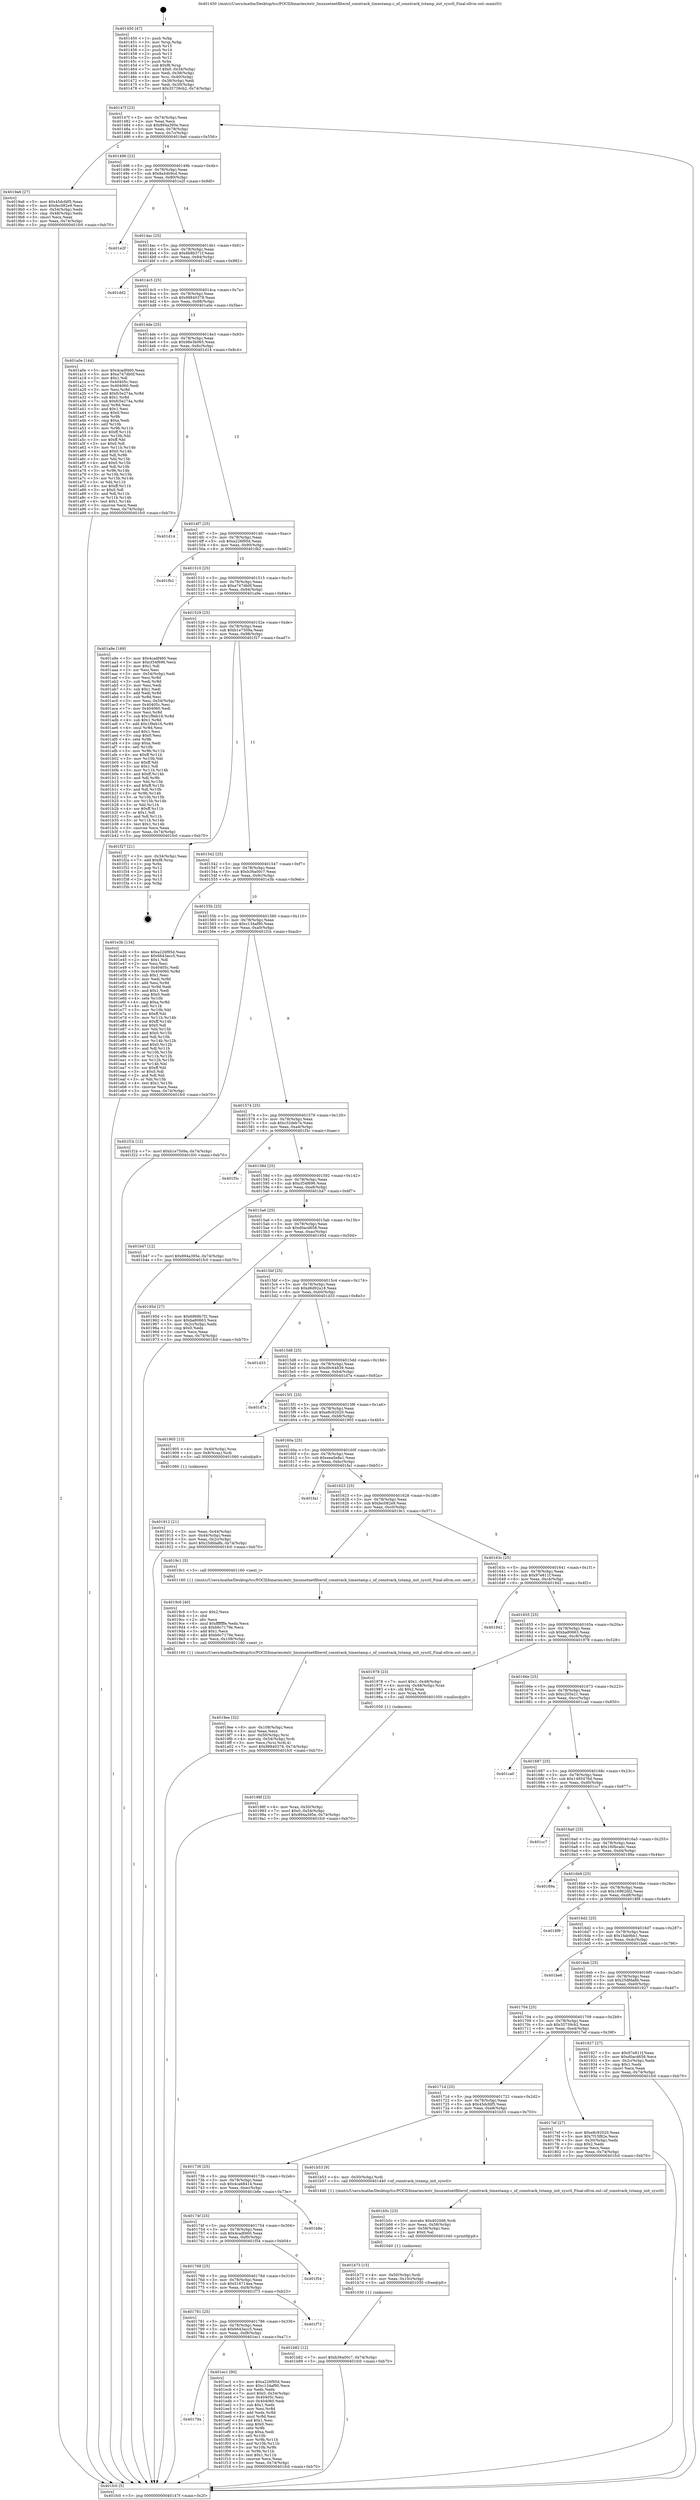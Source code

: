 digraph "0x401450" {
  label = "0x401450 (/mnt/c/Users/mathe/Desktop/tcc/POCII/binaries/extr_linuxnetnetfilternf_conntrack_timestamp.c_nf_conntrack_tstamp_init_sysctl_Final-ollvm.out::main(0))"
  labelloc = "t"
  node[shape=record]

  Entry [label="",width=0.3,height=0.3,shape=circle,fillcolor=black,style=filled]
  "0x40147f" [label="{
     0x40147f [23]\l
     | [instrs]\l
     &nbsp;&nbsp;0x40147f \<+3\>: mov -0x74(%rbp),%eax\l
     &nbsp;&nbsp;0x401482 \<+2\>: mov %eax,%ecx\l
     &nbsp;&nbsp;0x401484 \<+6\>: sub $0x894a395e,%ecx\l
     &nbsp;&nbsp;0x40148a \<+3\>: mov %eax,-0x78(%rbp)\l
     &nbsp;&nbsp;0x40148d \<+3\>: mov %ecx,-0x7c(%rbp)\l
     &nbsp;&nbsp;0x401490 \<+6\>: je 00000000004019a6 \<main+0x556\>\l
  }"]
  "0x4019a6" [label="{
     0x4019a6 [27]\l
     | [instrs]\l
     &nbsp;&nbsp;0x4019a6 \<+5\>: mov $0x45dcfdf5,%eax\l
     &nbsp;&nbsp;0x4019ab \<+5\>: mov $0xfec082e9,%ecx\l
     &nbsp;&nbsp;0x4019b0 \<+3\>: mov -0x54(%rbp),%edx\l
     &nbsp;&nbsp;0x4019b3 \<+3\>: cmp -0x48(%rbp),%edx\l
     &nbsp;&nbsp;0x4019b6 \<+3\>: cmovl %ecx,%eax\l
     &nbsp;&nbsp;0x4019b9 \<+3\>: mov %eax,-0x74(%rbp)\l
     &nbsp;&nbsp;0x4019bc \<+5\>: jmp 0000000000401fc0 \<main+0xb70\>\l
  }"]
  "0x401496" [label="{
     0x401496 [22]\l
     | [instrs]\l
     &nbsp;&nbsp;0x401496 \<+5\>: jmp 000000000040149b \<main+0x4b\>\l
     &nbsp;&nbsp;0x40149b \<+3\>: mov -0x78(%rbp),%eax\l
     &nbsp;&nbsp;0x40149e \<+5\>: sub $0x8a44b9cd,%eax\l
     &nbsp;&nbsp;0x4014a3 \<+3\>: mov %eax,-0x80(%rbp)\l
     &nbsp;&nbsp;0x4014a6 \<+6\>: je 0000000000401e2f \<main+0x9df\>\l
  }"]
  Exit [label="",width=0.3,height=0.3,shape=circle,fillcolor=black,style=filled,peripheries=2]
  "0x401e2f" [label="{
     0x401e2f\l
  }", style=dashed]
  "0x4014ac" [label="{
     0x4014ac [25]\l
     | [instrs]\l
     &nbsp;&nbsp;0x4014ac \<+5\>: jmp 00000000004014b1 \<main+0x61\>\l
     &nbsp;&nbsp;0x4014b1 \<+3\>: mov -0x78(%rbp),%eax\l
     &nbsp;&nbsp;0x4014b4 \<+5\>: sub $0x8b8b371f,%eax\l
     &nbsp;&nbsp;0x4014b9 \<+6\>: mov %eax,-0x84(%rbp)\l
     &nbsp;&nbsp;0x4014bf \<+6\>: je 0000000000401dd2 \<main+0x982\>\l
  }"]
  "0x40179a" [label="{
     0x40179a\l
  }", style=dashed]
  "0x401dd2" [label="{
     0x401dd2\l
  }", style=dashed]
  "0x4014c5" [label="{
     0x4014c5 [25]\l
     | [instrs]\l
     &nbsp;&nbsp;0x4014c5 \<+5\>: jmp 00000000004014ca \<main+0x7a\>\l
     &nbsp;&nbsp;0x4014ca \<+3\>: mov -0x78(%rbp),%eax\l
     &nbsp;&nbsp;0x4014cd \<+5\>: sub $0x98840378,%eax\l
     &nbsp;&nbsp;0x4014d2 \<+6\>: mov %eax,-0x88(%rbp)\l
     &nbsp;&nbsp;0x4014d8 \<+6\>: je 0000000000401a0e \<main+0x5be\>\l
  }"]
  "0x401ec1" [label="{
     0x401ec1 [90]\l
     | [instrs]\l
     &nbsp;&nbsp;0x401ec1 \<+5\>: mov $0xa226f95d,%eax\l
     &nbsp;&nbsp;0x401ec6 \<+5\>: mov $0xc134af90,%ecx\l
     &nbsp;&nbsp;0x401ecb \<+2\>: xor %edx,%edx\l
     &nbsp;&nbsp;0x401ecd \<+7\>: movl $0x0,-0x34(%rbp)\l
     &nbsp;&nbsp;0x401ed4 \<+7\>: mov 0x40405c,%esi\l
     &nbsp;&nbsp;0x401edb \<+7\>: mov 0x404060,%edi\l
     &nbsp;&nbsp;0x401ee2 \<+3\>: sub $0x1,%edx\l
     &nbsp;&nbsp;0x401ee5 \<+3\>: mov %esi,%r8d\l
     &nbsp;&nbsp;0x401ee8 \<+3\>: add %edx,%r8d\l
     &nbsp;&nbsp;0x401eeb \<+4\>: imul %r8d,%esi\l
     &nbsp;&nbsp;0x401eef \<+3\>: and $0x1,%esi\l
     &nbsp;&nbsp;0x401ef2 \<+3\>: cmp $0x0,%esi\l
     &nbsp;&nbsp;0x401ef5 \<+4\>: sete %r9b\l
     &nbsp;&nbsp;0x401ef9 \<+3\>: cmp $0xa,%edi\l
     &nbsp;&nbsp;0x401efc \<+4\>: setl %r10b\l
     &nbsp;&nbsp;0x401f00 \<+3\>: mov %r9b,%r11b\l
     &nbsp;&nbsp;0x401f03 \<+3\>: and %r10b,%r11b\l
     &nbsp;&nbsp;0x401f06 \<+3\>: xor %r10b,%r9b\l
     &nbsp;&nbsp;0x401f09 \<+3\>: or %r9b,%r11b\l
     &nbsp;&nbsp;0x401f0c \<+4\>: test $0x1,%r11b\l
     &nbsp;&nbsp;0x401f10 \<+3\>: cmovne %ecx,%eax\l
     &nbsp;&nbsp;0x401f13 \<+3\>: mov %eax,-0x74(%rbp)\l
     &nbsp;&nbsp;0x401f16 \<+5\>: jmp 0000000000401fc0 \<main+0xb70\>\l
  }"]
  "0x401a0e" [label="{
     0x401a0e [144]\l
     | [instrs]\l
     &nbsp;&nbsp;0x401a0e \<+5\>: mov $0x4cadf460,%eax\l
     &nbsp;&nbsp;0x401a13 \<+5\>: mov $0xa747db0f,%ecx\l
     &nbsp;&nbsp;0x401a18 \<+2\>: mov $0x1,%dl\l
     &nbsp;&nbsp;0x401a1a \<+7\>: mov 0x40405c,%esi\l
     &nbsp;&nbsp;0x401a21 \<+7\>: mov 0x404060,%edi\l
     &nbsp;&nbsp;0x401a28 \<+3\>: mov %esi,%r8d\l
     &nbsp;&nbsp;0x401a2b \<+7\>: add $0xfc5e274a,%r8d\l
     &nbsp;&nbsp;0x401a32 \<+4\>: sub $0x1,%r8d\l
     &nbsp;&nbsp;0x401a36 \<+7\>: sub $0xfc5e274a,%r8d\l
     &nbsp;&nbsp;0x401a3d \<+4\>: imul %r8d,%esi\l
     &nbsp;&nbsp;0x401a41 \<+3\>: and $0x1,%esi\l
     &nbsp;&nbsp;0x401a44 \<+3\>: cmp $0x0,%esi\l
     &nbsp;&nbsp;0x401a47 \<+4\>: sete %r9b\l
     &nbsp;&nbsp;0x401a4b \<+3\>: cmp $0xa,%edi\l
     &nbsp;&nbsp;0x401a4e \<+4\>: setl %r10b\l
     &nbsp;&nbsp;0x401a52 \<+3\>: mov %r9b,%r11b\l
     &nbsp;&nbsp;0x401a55 \<+4\>: xor $0xff,%r11b\l
     &nbsp;&nbsp;0x401a59 \<+3\>: mov %r10b,%bl\l
     &nbsp;&nbsp;0x401a5c \<+3\>: xor $0xff,%bl\l
     &nbsp;&nbsp;0x401a5f \<+3\>: xor $0x0,%dl\l
     &nbsp;&nbsp;0x401a62 \<+3\>: mov %r11b,%r14b\l
     &nbsp;&nbsp;0x401a65 \<+4\>: and $0x0,%r14b\l
     &nbsp;&nbsp;0x401a69 \<+3\>: and %dl,%r9b\l
     &nbsp;&nbsp;0x401a6c \<+3\>: mov %bl,%r15b\l
     &nbsp;&nbsp;0x401a6f \<+4\>: and $0x0,%r15b\l
     &nbsp;&nbsp;0x401a73 \<+3\>: and %dl,%r10b\l
     &nbsp;&nbsp;0x401a76 \<+3\>: or %r9b,%r14b\l
     &nbsp;&nbsp;0x401a79 \<+3\>: or %r10b,%r15b\l
     &nbsp;&nbsp;0x401a7c \<+3\>: xor %r15b,%r14b\l
     &nbsp;&nbsp;0x401a7f \<+3\>: or %bl,%r11b\l
     &nbsp;&nbsp;0x401a82 \<+4\>: xor $0xff,%r11b\l
     &nbsp;&nbsp;0x401a86 \<+3\>: or $0x0,%dl\l
     &nbsp;&nbsp;0x401a89 \<+3\>: and %dl,%r11b\l
     &nbsp;&nbsp;0x401a8c \<+3\>: or %r11b,%r14b\l
     &nbsp;&nbsp;0x401a8f \<+4\>: test $0x1,%r14b\l
     &nbsp;&nbsp;0x401a93 \<+3\>: cmovne %ecx,%eax\l
     &nbsp;&nbsp;0x401a96 \<+3\>: mov %eax,-0x74(%rbp)\l
     &nbsp;&nbsp;0x401a99 \<+5\>: jmp 0000000000401fc0 \<main+0xb70\>\l
  }"]
  "0x4014de" [label="{
     0x4014de [25]\l
     | [instrs]\l
     &nbsp;&nbsp;0x4014de \<+5\>: jmp 00000000004014e3 \<main+0x93\>\l
     &nbsp;&nbsp;0x4014e3 \<+3\>: mov -0x78(%rbp),%eax\l
     &nbsp;&nbsp;0x4014e6 \<+5\>: sub $0x98e3b065,%eax\l
     &nbsp;&nbsp;0x4014eb \<+6\>: mov %eax,-0x8c(%rbp)\l
     &nbsp;&nbsp;0x4014f1 \<+6\>: je 0000000000401d14 \<main+0x8c4\>\l
  }"]
  "0x401781" [label="{
     0x401781 [25]\l
     | [instrs]\l
     &nbsp;&nbsp;0x401781 \<+5\>: jmp 0000000000401786 \<main+0x336\>\l
     &nbsp;&nbsp;0x401786 \<+3\>: mov -0x78(%rbp),%eax\l
     &nbsp;&nbsp;0x401789 \<+5\>: sub $0x6643acc5,%eax\l
     &nbsp;&nbsp;0x40178e \<+6\>: mov %eax,-0xf8(%rbp)\l
     &nbsp;&nbsp;0x401794 \<+6\>: je 0000000000401ec1 \<main+0xa71\>\l
  }"]
  "0x401d14" [label="{
     0x401d14\l
  }", style=dashed]
  "0x4014f7" [label="{
     0x4014f7 [25]\l
     | [instrs]\l
     &nbsp;&nbsp;0x4014f7 \<+5\>: jmp 00000000004014fc \<main+0xac\>\l
     &nbsp;&nbsp;0x4014fc \<+3\>: mov -0x78(%rbp),%eax\l
     &nbsp;&nbsp;0x4014ff \<+5\>: sub $0xa226f95d,%eax\l
     &nbsp;&nbsp;0x401504 \<+6\>: mov %eax,-0x90(%rbp)\l
     &nbsp;&nbsp;0x40150a \<+6\>: je 0000000000401fb2 \<main+0xb62\>\l
  }"]
  "0x401f73" [label="{
     0x401f73\l
  }", style=dashed]
  "0x401fb2" [label="{
     0x401fb2\l
  }", style=dashed]
  "0x401510" [label="{
     0x401510 [25]\l
     | [instrs]\l
     &nbsp;&nbsp;0x401510 \<+5\>: jmp 0000000000401515 \<main+0xc5\>\l
     &nbsp;&nbsp;0x401515 \<+3\>: mov -0x78(%rbp),%eax\l
     &nbsp;&nbsp;0x401518 \<+5\>: sub $0xa747db0f,%eax\l
     &nbsp;&nbsp;0x40151d \<+6\>: mov %eax,-0x94(%rbp)\l
     &nbsp;&nbsp;0x401523 \<+6\>: je 0000000000401a9e \<main+0x64e\>\l
  }"]
  "0x401768" [label="{
     0x401768 [25]\l
     | [instrs]\l
     &nbsp;&nbsp;0x401768 \<+5\>: jmp 000000000040176d \<main+0x31d\>\l
     &nbsp;&nbsp;0x40176d \<+3\>: mov -0x78(%rbp),%eax\l
     &nbsp;&nbsp;0x401770 \<+5\>: sub $0x516714ea,%eax\l
     &nbsp;&nbsp;0x401775 \<+6\>: mov %eax,-0xf4(%rbp)\l
     &nbsp;&nbsp;0x40177b \<+6\>: je 0000000000401f73 \<main+0xb23\>\l
  }"]
  "0x401a9e" [label="{
     0x401a9e [169]\l
     | [instrs]\l
     &nbsp;&nbsp;0x401a9e \<+5\>: mov $0x4cadf460,%eax\l
     &nbsp;&nbsp;0x401aa3 \<+5\>: mov $0xcf34f696,%ecx\l
     &nbsp;&nbsp;0x401aa8 \<+2\>: mov $0x1,%dl\l
     &nbsp;&nbsp;0x401aaa \<+2\>: xor %esi,%esi\l
     &nbsp;&nbsp;0x401aac \<+3\>: mov -0x54(%rbp),%edi\l
     &nbsp;&nbsp;0x401aaf \<+3\>: mov %esi,%r8d\l
     &nbsp;&nbsp;0x401ab2 \<+3\>: sub %edi,%r8d\l
     &nbsp;&nbsp;0x401ab5 \<+2\>: mov %esi,%edi\l
     &nbsp;&nbsp;0x401ab7 \<+3\>: sub $0x1,%edi\l
     &nbsp;&nbsp;0x401aba \<+3\>: add %edi,%r8d\l
     &nbsp;&nbsp;0x401abd \<+3\>: sub %r8d,%esi\l
     &nbsp;&nbsp;0x401ac0 \<+3\>: mov %esi,-0x54(%rbp)\l
     &nbsp;&nbsp;0x401ac3 \<+7\>: mov 0x40405c,%esi\l
     &nbsp;&nbsp;0x401aca \<+7\>: mov 0x404060,%edi\l
     &nbsp;&nbsp;0x401ad1 \<+3\>: mov %esi,%r8d\l
     &nbsp;&nbsp;0x401ad4 \<+7\>: sub $0x1f9eb16,%r8d\l
     &nbsp;&nbsp;0x401adb \<+4\>: sub $0x1,%r8d\l
     &nbsp;&nbsp;0x401adf \<+7\>: add $0x1f9eb16,%r8d\l
     &nbsp;&nbsp;0x401ae6 \<+4\>: imul %r8d,%esi\l
     &nbsp;&nbsp;0x401aea \<+3\>: and $0x1,%esi\l
     &nbsp;&nbsp;0x401aed \<+3\>: cmp $0x0,%esi\l
     &nbsp;&nbsp;0x401af0 \<+4\>: sete %r9b\l
     &nbsp;&nbsp;0x401af4 \<+3\>: cmp $0xa,%edi\l
     &nbsp;&nbsp;0x401af7 \<+4\>: setl %r10b\l
     &nbsp;&nbsp;0x401afb \<+3\>: mov %r9b,%r11b\l
     &nbsp;&nbsp;0x401afe \<+4\>: xor $0xff,%r11b\l
     &nbsp;&nbsp;0x401b02 \<+3\>: mov %r10b,%bl\l
     &nbsp;&nbsp;0x401b05 \<+3\>: xor $0xff,%bl\l
     &nbsp;&nbsp;0x401b08 \<+3\>: xor $0x1,%dl\l
     &nbsp;&nbsp;0x401b0b \<+3\>: mov %r11b,%r14b\l
     &nbsp;&nbsp;0x401b0e \<+4\>: and $0xff,%r14b\l
     &nbsp;&nbsp;0x401b12 \<+3\>: and %dl,%r9b\l
     &nbsp;&nbsp;0x401b15 \<+3\>: mov %bl,%r15b\l
     &nbsp;&nbsp;0x401b18 \<+4\>: and $0xff,%r15b\l
     &nbsp;&nbsp;0x401b1c \<+3\>: and %dl,%r10b\l
     &nbsp;&nbsp;0x401b1f \<+3\>: or %r9b,%r14b\l
     &nbsp;&nbsp;0x401b22 \<+3\>: or %r10b,%r15b\l
     &nbsp;&nbsp;0x401b25 \<+3\>: xor %r15b,%r14b\l
     &nbsp;&nbsp;0x401b28 \<+3\>: or %bl,%r11b\l
     &nbsp;&nbsp;0x401b2b \<+4\>: xor $0xff,%r11b\l
     &nbsp;&nbsp;0x401b2f \<+3\>: or $0x1,%dl\l
     &nbsp;&nbsp;0x401b32 \<+3\>: and %dl,%r11b\l
     &nbsp;&nbsp;0x401b35 \<+3\>: or %r11b,%r14b\l
     &nbsp;&nbsp;0x401b38 \<+4\>: test $0x1,%r14b\l
     &nbsp;&nbsp;0x401b3c \<+3\>: cmovne %ecx,%eax\l
     &nbsp;&nbsp;0x401b3f \<+3\>: mov %eax,-0x74(%rbp)\l
     &nbsp;&nbsp;0x401b42 \<+5\>: jmp 0000000000401fc0 \<main+0xb70\>\l
  }"]
  "0x401529" [label="{
     0x401529 [25]\l
     | [instrs]\l
     &nbsp;&nbsp;0x401529 \<+5\>: jmp 000000000040152e \<main+0xde\>\l
     &nbsp;&nbsp;0x40152e \<+3\>: mov -0x78(%rbp),%eax\l
     &nbsp;&nbsp;0x401531 \<+5\>: sub $0xb1e7509a,%eax\l
     &nbsp;&nbsp;0x401536 \<+6\>: mov %eax,-0x98(%rbp)\l
     &nbsp;&nbsp;0x40153c \<+6\>: je 0000000000401f27 \<main+0xad7\>\l
  }"]
  "0x401f54" [label="{
     0x401f54\l
  }", style=dashed]
  "0x401f27" [label="{
     0x401f27 [21]\l
     | [instrs]\l
     &nbsp;&nbsp;0x401f27 \<+3\>: mov -0x34(%rbp),%eax\l
     &nbsp;&nbsp;0x401f2a \<+7\>: add $0xf8,%rsp\l
     &nbsp;&nbsp;0x401f31 \<+1\>: pop %rbx\l
     &nbsp;&nbsp;0x401f32 \<+2\>: pop %r12\l
     &nbsp;&nbsp;0x401f34 \<+2\>: pop %r13\l
     &nbsp;&nbsp;0x401f36 \<+2\>: pop %r14\l
     &nbsp;&nbsp;0x401f38 \<+2\>: pop %r15\l
     &nbsp;&nbsp;0x401f3a \<+1\>: pop %rbp\l
     &nbsp;&nbsp;0x401f3b \<+1\>: ret\l
  }"]
  "0x401542" [label="{
     0x401542 [25]\l
     | [instrs]\l
     &nbsp;&nbsp;0x401542 \<+5\>: jmp 0000000000401547 \<main+0xf7\>\l
     &nbsp;&nbsp;0x401547 \<+3\>: mov -0x78(%rbp),%eax\l
     &nbsp;&nbsp;0x40154a \<+5\>: sub $0xb36a00c7,%eax\l
     &nbsp;&nbsp;0x40154f \<+6\>: mov %eax,-0x9c(%rbp)\l
     &nbsp;&nbsp;0x401555 \<+6\>: je 0000000000401e3b \<main+0x9eb\>\l
  }"]
  "0x40174f" [label="{
     0x40174f [25]\l
     | [instrs]\l
     &nbsp;&nbsp;0x40174f \<+5\>: jmp 0000000000401754 \<main+0x304\>\l
     &nbsp;&nbsp;0x401754 \<+3\>: mov -0x78(%rbp),%eax\l
     &nbsp;&nbsp;0x401757 \<+5\>: sub $0x4cadf460,%eax\l
     &nbsp;&nbsp;0x40175c \<+6\>: mov %eax,-0xf0(%rbp)\l
     &nbsp;&nbsp;0x401762 \<+6\>: je 0000000000401f54 \<main+0xb04\>\l
  }"]
  "0x401e3b" [label="{
     0x401e3b [134]\l
     | [instrs]\l
     &nbsp;&nbsp;0x401e3b \<+5\>: mov $0xa226f95d,%eax\l
     &nbsp;&nbsp;0x401e40 \<+5\>: mov $0x6643acc5,%ecx\l
     &nbsp;&nbsp;0x401e45 \<+2\>: mov $0x1,%dl\l
     &nbsp;&nbsp;0x401e47 \<+2\>: xor %esi,%esi\l
     &nbsp;&nbsp;0x401e49 \<+7\>: mov 0x40405c,%edi\l
     &nbsp;&nbsp;0x401e50 \<+8\>: mov 0x404060,%r8d\l
     &nbsp;&nbsp;0x401e58 \<+3\>: sub $0x1,%esi\l
     &nbsp;&nbsp;0x401e5b \<+3\>: mov %edi,%r9d\l
     &nbsp;&nbsp;0x401e5e \<+3\>: add %esi,%r9d\l
     &nbsp;&nbsp;0x401e61 \<+4\>: imul %r9d,%edi\l
     &nbsp;&nbsp;0x401e65 \<+3\>: and $0x1,%edi\l
     &nbsp;&nbsp;0x401e68 \<+3\>: cmp $0x0,%edi\l
     &nbsp;&nbsp;0x401e6b \<+4\>: sete %r10b\l
     &nbsp;&nbsp;0x401e6f \<+4\>: cmp $0xa,%r8d\l
     &nbsp;&nbsp;0x401e73 \<+4\>: setl %r11b\l
     &nbsp;&nbsp;0x401e77 \<+3\>: mov %r10b,%bl\l
     &nbsp;&nbsp;0x401e7a \<+3\>: xor $0xff,%bl\l
     &nbsp;&nbsp;0x401e7d \<+3\>: mov %r11b,%r14b\l
     &nbsp;&nbsp;0x401e80 \<+4\>: xor $0xff,%r14b\l
     &nbsp;&nbsp;0x401e84 \<+3\>: xor $0x0,%dl\l
     &nbsp;&nbsp;0x401e87 \<+3\>: mov %bl,%r15b\l
     &nbsp;&nbsp;0x401e8a \<+4\>: and $0x0,%r15b\l
     &nbsp;&nbsp;0x401e8e \<+3\>: and %dl,%r10b\l
     &nbsp;&nbsp;0x401e91 \<+3\>: mov %r14b,%r12b\l
     &nbsp;&nbsp;0x401e94 \<+4\>: and $0x0,%r12b\l
     &nbsp;&nbsp;0x401e98 \<+3\>: and %dl,%r11b\l
     &nbsp;&nbsp;0x401e9b \<+3\>: or %r10b,%r15b\l
     &nbsp;&nbsp;0x401e9e \<+3\>: or %r11b,%r12b\l
     &nbsp;&nbsp;0x401ea1 \<+3\>: xor %r12b,%r15b\l
     &nbsp;&nbsp;0x401ea4 \<+3\>: or %r14b,%bl\l
     &nbsp;&nbsp;0x401ea7 \<+3\>: xor $0xff,%bl\l
     &nbsp;&nbsp;0x401eaa \<+3\>: or $0x0,%dl\l
     &nbsp;&nbsp;0x401ead \<+2\>: and %dl,%bl\l
     &nbsp;&nbsp;0x401eaf \<+3\>: or %bl,%r15b\l
     &nbsp;&nbsp;0x401eb2 \<+4\>: test $0x1,%r15b\l
     &nbsp;&nbsp;0x401eb6 \<+3\>: cmovne %ecx,%eax\l
     &nbsp;&nbsp;0x401eb9 \<+3\>: mov %eax,-0x74(%rbp)\l
     &nbsp;&nbsp;0x401ebc \<+5\>: jmp 0000000000401fc0 \<main+0xb70\>\l
  }"]
  "0x40155b" [label="{
     0x40155b [25]\l
     | [instrs]\l
     &nbsp;&nbsp;0x40155b \<+5\>: jmp 0000000000401560 \<main+0x110\>\l
     &nbsp;&nbsp;0x401560 \<+3\>: mov -0x78(%rbp),%eax\l
     &nbsp;&nbsp;0x401563 \<+5\>: sub $0xc134af90,%eax\l
     &nbsp;&nbsp;0x401568 \<+6\>: mov %eax,-0xa0(%rbp)\l
     &nbsp;&nbsp;0x40156e \<+6\>: je 0000000000401f1b \<main+0xacb\>\l
  }"]
  "0x401b8e" [label="{
     0x401b8e\l
  }", style=dashed]
  "0x401f1b" [label="{
     0x401f1b [12]\l
     | [instrs]\l
     &nbsp;&nbsp;0x401f1b \<+7\>: movl $0xb1e7509a,-0x74(%rbp)\l
     &nbsp;&nbsp;0x401f22 \<+5\>: jmp 0000000000401fc0 \<main+0xb70\>\l
  }"]
  "0x401574" [label="{
     0x401574 [25]\l
     | [instrs]\l
     &nbsp;&nbsp;0x401574 \<+5\>: jmp 0000000000401579 \<main+0x129\>\l
     &nbsp;&nbsp;0x401579 \<+3\>: mov -0x78(%rbp),%eax\l
     &nbsp;&nbsp;0x40157c \<+5\>: sub $0xc32deb7e,%eax\l
     &nbsp;&nbsp;0x401581 \<+6\>: mov %eax,-0xa4(%rbp)\l
     &nbsp;&nbsp;0x401587 \<+6\>: je 0000000000401f3c \<main+0xaec\>\l
  }"]
  "0x401b82" [label="{
     0x401b82 [12]\l
     | [instrs]\l
     &nbsp;&nbsp;0x401b82 \<+7\>: movl $0xb36a00c7,-0x74(%rbp)\l
     &nbsp;&nbsp;0x401b89 \<+5\>: jmp 0000000000401fc0 \<main+0xb70\>\l
  }"]
  "0x401f3c" [label="{
     0x401f3c\l
  }", style=dashed]
  "0x40158d" [label="{
     0x40158d [25]\l
     | [instrs]\l
     &nbsp;&nbsp;0x40158d \<+5\>: jmp 0000000000401592 \<main+0x142\>\l
     &nbsp;&nbsp;0x401592 \<+3\>: mov -0x78(%rbp),%eax\l
     &nbsp;&nbsp;0x401595 \<+5\>: sub $0xcf34f696,%eax\l
     &nbsp;&nbsp;0x40159a \<+6\>: mov %eax,-0xa8(%rbp)\l
     &nbsp;&nbsp;0x4015a0 \<+6\>: je 0000000000401b47 \<main+0x6f7\>\l
  }"]
  "0x401b73" [label="{
     0x401b73 [15]\l
     | [instrs]\l
     &nbsp;&nbsp;0x401b73 \<+4\>: mov -0x50(%rbp),%rdi\l
     &nbsp;&nbsp;0x401b77 \<+6\>: mov %eax,-0x10c(%rbp)\l
     &nbsp;&nbsp;0x401b7d \<+5\>: call 0000000000401030 \<free@plt\>\l
     | [calls]\l
     &nbsp;&nbsp;0x401030 \{1\} (unknown)\l
  }"]
  "0x401b47" [label="{
     0x401b47 [12]\l
     | [instrs]\l
     &nbsp;&nbsp;0x401b47 \<+7\>: movl $0x894a395e,-0x74(%rbp)\l
     &nbsp;&nbsp;0x401b4e \<+5\>: jmp 0000000000401fc0 \<main+0xb70\>\l
  }"]
  "0x4015a6" [label="{
     0x4015a6 [25]\l
     | [instrs]\l
     &nbsp;&nbsp;0x4015a6 \<+5\>: jmp 00000000004015ab \<main+0x15b\>\l
     &nbsp;&nbsp;0x4015ab \<+3\>: mov -0x78(%rbp),%eax\l
     &nbsp;&nbsp;0x4015ae \<+5\>: sub $0xd0acd658,%eax\l
     &nbsp;&nbsp;0x4015b3 \<+6\>: mov %eax,-0xac(%rbp)\l
     &nbsp;&nbsp;0x4015b9 \<+6\>: je 000000000040195d \<main+0x50d\>\l
  }"]
  "0x401b5c" [label="{
     0x401b5c [23]\l
     | [instrs]\l
     &nbsp;&nbsp;0x401b5c \<+10\>: movabs $0x4020d6,%rdi\l
     &nbsp;&nbsp;0x401b66 \<+3\>: mov %eax,-0x58(%rbp)\l
     &nbsp;&nbsp;0x401b69 \<+3\>: mov -0x58(%rbp),%esi\l
     &nbsp;&nbsp;0x401b6c \<+2\>: mov $0x0,%al\l
     &nbsp;&nbsp;0x401b6e \<+5\>: call 0000000000401040 \<printf@plt\>\l
     | [calls]\l
     &nbsp;&nbsp;0x401040 \{1\} (unknown)\l
  }"]
  "0x40195d" [label="{
     0x40195d [27]\l
     | [instrs]\l
     &nbsp;&nbsp;0x40195d \<+5\>: mov $0x6968b7f2,%eax\l
     &nbsp;&nbsp;0x401962 \<+5\>: mov $0xba80663,%ecx\l
     &nbsp;&nbsp;0x401967 \<+3\>: mov -0x2c(%rbp),%edx\l
     &nbsp;&nbsp;0x40196a \<+3\>: cmp $0x0,%edx\l
     &nbsp;&nbsp;0x40196d \<+3\>: cmove %ecx,%eax\l
     &nbsp;&nbsp;0x401970 \<+3\>: mov %eax,-0x74(%rbp)\l
     &nbsp;&nbsp;0x401973 \<+5\>: jmp 0000000000401fc0 \<main+0xb70\>\l
  }"]
  "0x4015bf" [label="{
     0x4015bf [25]\l
     | [instrs]\l
     &nbsp;&nbsp;0x4015bf \<+5\>: jmp 00000000004015c4 \<main+0x174\>\l
     &nbsp;&nbsp;0x4015c4 \<+3\>: mov -0x78(%rbp),%eax\l
     &nbsp;&nbsp;0x4015c7 \<+5\>: sub $0xd6d92a18,%eax\l
     &nbsp;&nbsp;0x4015cc \<+6\>: mov %eax,-0xb0(%rbp)\l
     &nbsp;&nbsp;0x4015d2 \<+6\>: je 0000000000401d33 \<main+0x8e3\>\l
  }"]
  "0x401736" [label="{
     0x401736 [25]\l
     | [instrs]\l
     &nbsp;&nbsp;0x401736 \<+5\>: jmp 000000000040173b \<main+0x2eb\>\l
     &nbsp;&nbsp;0x40173b \<+3\>: mov -0x78(%rbp),%eax\l
     &nbsp;&nbsp;0x40173e \<+5\>: sub $0x4ca68414,%eax\l
     &nbsp;&nbsp;0x401743 \<+6\>: mov %eax,-0xec(%rbp)\l
     &nbsp;&nbsp;0x401749 \<+6\>: je 0000000000401b8e \<main+0x73e\>\l
  }"]
  "0x401d33" [label="{
     0x401d33\l
  }", style=dashed]
  "0x4015d8" [label="{
     0x4015d8 [25]\l
     | [instrs]\l
     &nbsp;&nbsp;0x4015d8 \<+5\>: jmp 00000000004015dd \<main+0x18d\>\l
     &nbsp;&nbsp;0x4015dd \<+3\>: mov -0x78(%rbp),%eax\l
     &nbsp;&nbsp;0x4015e0 \<+5\>: sub $0xd9c64839,%eax\l
     &nbsp;&nbsp;0x4015e5 \<+6\>: mov %eax,-0xb4(%rbp)\l
     &nbsp;&nbsp;0x4015eb \<+6\>: je 0000000000401d7a \<main+0x92a\>\l
  }"]
  "0x401b53" [label="{
     0x401b53 [9]\l
     | [instrs]\l
     &nbsp;&nbsp;0x401b53 \<+4\>: mov -0x50(%rbp),%rdi\l
     &nbsp;&nbsp;0x401b57 \<+5\>: call 0000000000401440 \<nf_conntrack_tstamp_init_sysctl\>\l
     | [calls]\l
     &nbsp;&nbsp;0x401440 \{1\} (/mnt/c/Users/mathe/Desktop/tcc/POCII/binaries/extr_linuxnetnetfilternf_conntrack_timestamp.c_nf_conntrack_tstamp_init_sysctl_Final-ollvm.out::nf_conntrack_tstamp_init_sysctl)\l
  }"]
  "0x401d7a" [label="{
     0x401d7a\l
  }", style=dashed]
  "0x4015f1" [label="{
     0x4015f1 [25]\l
     | [instrs]\l
     &nbsp;&nbsp;0x4015f1 \<+5\>: jmp 00000000004015f6 \<main+0x1a6\>\l
     &nbsp;&nbsp;0x4015f6 \<+3\>: mov -0x78(%rbp),%eax\l
     &nbsp;&nbsp;0x4015f9 \<+5\>: sub $0xe8c92020,%eax\l
     &nbsp;&nbsp;0x4015fe \<+6\>: mov %eax,-0xb8(%rbp)\l
     &nbsp;&nbsp;0x401604 \<+6\>: je 0000000000401905 \<main+0x4b5\>\l
  }"]
  "0x4019ee" [label="{
     0x4019ee [32]\l
     | [instrs]\l
     &nbsp;&nbsp;0x4019ee \<+6\>: mov -0x108(%rbp),%ecx\l
     &nbsp;&nbsp;0x4019f4 \<+3\>: imul %eax,%ecx\l
     &nbsp;&nbsp;0x4019f7 \<+4\>: mov -0x50(%rbp),%rsi\l
     &nbsp;&nbsp;0x4019fb \<+4\>: movslq -0x54(%rbp),%rdi\l
     &nbsp;&nbsp;0x4019ff \<+3\>: mov %ecx,(%rsi,%rdi,4)\l
     &nbsp;&nbsp;0x401a02 \<+7\>: movl $0x98840378,-0x74(%rbp)\l
     &nbsp;&nbsp;0x401a09 \<+5\>: jmp 0000000000401fc0 \<main+0xb70\>\l
  }"]
  "0x401905" [label="{
     0x401905 [13]\l
     | [instrs]\l
     &nbsp;&nbsp;0x401905 \<+4\>: mov -0x40(%rbp),%rax\l
     &nbsp;&nbsp;0x401909 \<+4\>: mov 0x8(%rax),%rdi\l
     &nbsp;&nbsp;0x40190d \<+5\>: call 0000000000401060 \<atoi@plt\>\l
     | [calls]\l
     &nbsp;&nbsp;0x401060 \{1\} (unknown)\l
  }"]
  "0x40160a" [label="{
     0x40160a [25]\l
     | [instrs]\l
     &nbsp;&nbsp;0x40160a \<+5\>: jmp 000000000040160f \<main+0x1bf\>\l
     &nbsp;&nbsp;0x40160f \<+3\>: mov -0x78(%rbp),%eax\l
     &nbsp;&nbsp;0x401612 \<+5\>: sub $0xeea5e8a1,%eax\l
     &nbsp;&nbsp;0x401617 \<+6\>: mov %eax,-0xbc(%rbp)\l
     &nbsp;&nbsp;0x40161d \<+6\>: je 0000000000401fa1 \<main+0xb51\>\l
  }"]
  "0x4019c6" [label="{
     0x4019c6 [40]\l
     | [instrs]\l
     &nbsp;&nbsp;0x4019c6 \<+5\>: mov $0x2,%ecx\l
     &nbsp;&nbsp;0x4019cb \<+1\>: cltd\l
     &nbsp;&nbsp;0x4019cc \<+2\>: idiv %ecx\l
     &nbsp;&nbsp;0x4019ce \<+6\>: imul $0xfffffffe,%edx,%ecx\l
     &nbsp;&nbsp;0x4019d4 \<+6\>: sub $0xb6c7179e,%ecx\l
     &nbsp;&nbsp;0x4019da \<+3\>: add $0x1,%ecx\l
     &nbsp;&nbsp;0x4019dd \<+6\>: add $0xb6c7179e,%ecx\l
     &nbsp;&nbsp;0x4019e3 \<+6\>: mov %ecx,-0x108(%rbp)\l
     &nbsp;&nbsp;0x4019e9 \<+5\>: call 0000000000401160 \<next_i\>\l
     | [calls]\l
     &nbsp;&nbsp;0x401160 \{1\} (/mnt/c/Users/mathe/Desktop/tcc/POCII/binaries/extr_linuxnetnetfilternf_conntrack_timestamp.c_nf_conntrack_tstamp_init_sysctl_Final-ollvm.out::next_i)\l
  }"]
  "0x401fa1" [label="{
     0x401fa1\l
  }", style=dashed]
  "0x401623" [label="{
     0x401623 [25]\l
     | [instrs]\l
     &nbsp;&nbsp;0x401623 \<+5\>: jmp 0000000000401628 \<main+0x1d8\>\l
     &nbsp;&nbsp;0x401628 \<+3\>: mov -0x78(%rbp),%eax\l
     &nbsp;&nbsp;0x40162b \<+5\>: sub $0xfec082e9,%eax\l
     &nbsp;&nbsp;0x401630 \<+6\>: mov %eax,-0xc0(%rbp)\l
     &nbsp;&nbsp;0x401636 \<+6\>: je 00000000004019c1 \<main+0x571\>\l
  }"]
  "0x40198f" [label="{
     0x40198f [23]\l
     | [instrs]\l
     &nbsp;&nbsp;0x40198f \<+4\>: mov %rax,-0x50(%rbp)\l
     &nbsp;&nbsp;0x401993 \<+7\>: movl $0x0,-0x54(%rbp)\l
     &nbsp;&nbsp;0x40199a \<+7\>: movl $0x894a395e,-0x74(%rbp)\l
     &nbsp;&nbsp;0x4019a1 \<+5\>: jmp 0000000000401fc0 \<main+0xb70\>\l
  }"]
  "0x4019c1" [label="{
     0x4019c1 [5]\l
     | [instrs]\l
     &nbsp;&nbsp;0x4019c1 \<+5\>: call 0000000000401160 \<next_i\>\l
     | [calls]\l
     &nbsp;&nbsp;0x401160 \{1\} (/mnt/c/Users/mathe/Desktop/tcc/POCII/binaries/extr_linuxnetnetfilternf_conntrack_timestamp.c_nf_conntrack_tstamp_init_sysctl_Final-ollvm.out::next_i)\l
  }"]
  "0x40163c" [label="{
     0x40163c [25]\l
     | [instrs]\l
     &nbsp;&nbsp;0x40163c \<+5\>: jmp 0000000000401641 \<main+0x1f1\>\l
     &nbsp;&nbsp;0x401641 \<+3\>: mov -0x78(%rbp),%eax\l
     &nbsp;&nbsp;0x401644 \<+5\>: sub $0x97e811f,%eax\l
     &nbsp;&nbsp;0x401649 \<+6\>: mov %eax,-0xc4(%rbp)\l
     &nbsp;&nbsp;0x40164f \<+6\>: je 0000000000401942 \<main+0x4f2\>\l
  }"]
  "0x401912" [label="{
     0x401912 [21]\l
     | [instrs]\l
     &nbsp;&nbsp;0x401912 \<+3\>: mov %eax,-0x44(%rbp)\l
     &nbsp;&nbsp;0x401915 \<+3\>: mov -0x44(%rbp),%eax\l
     &nbsp;&nbsp;0x401918 \<+3\>: mov %eax,-0x2c(%rbp)\l
     &nbsp;&nbsp;0x40191b \<+7\>: movl $0x25dfda8b,-0x74(%rbp)\l
     &nbsp;&nbsp;0x401922 \<+5\>: jmp 0000000000401fc0 \<main+0xb70\>\l
  }"]
  "0x401942" [label="{
     0x401942\l
  }", style=dashed]
  "0x401655" [label="{
     0x401655 [25]\l
     | [instrs]\l
     &nbsp;&nbsp;0x401655 \<+5\>: jmp 000000000040165a \<main+0x20a\>\l
     &nbsp;&nbsp;0x40165a \<+3\>: mov -0x78(%rbp),%eax\l
     &nbsp;&nbsp;0x40165d \<+5\>: sub $0xba80663,%eax\l
     &nbsp;&nbsp;0x401662 \<+6\>: mov %eax,-0xc8(%rbp)\l
     &nbsp;&nbsp;0x401668 \<+6\>: je 0000000000401978 \<main+0x528\>\l
  }"]
  "0x401450" [label="{
     0x401450 [47]\l
     | [instrs]\l
     &nbsp;&nbsp;0x401450 \<+1\>: push %rbp\l
     &nbsp;&nbsp;0x401451 \<+3\>: mov %rsp,%rbp\l
     &nbsp;&nbsp;0x401454 \<+2\>: push %r15\l
     &nbsp;&nbsp;0x401456 \<+2\>: push %r14\l
     &nbsp;&nbsp;0x401458 \<+2\>: push %r13\l
     &nbsp;&nbsp;0x40145a \<+2\>: push %r12\l
     &nbsp;&nbsp;0x40145c \<+1\>: push %rbx\l
     &nbsp;&nbsp;0x40145d \<+7\>: sub $0xf8,%rsp\l
     &nbsp;&nbsp;0x401464 \<+7\>: movl $0x0,-0x34(%rbp)\l
     &nbsp;&nbsp;0x40146b \<+3\>: mov %edi,-0x38(%rbp)\l
     &nbsp;&nbsp;0x40146e \<+4\>: mov %rsi,-0x40(%rbp)\l
     &nbsp;&nbsp;0x401472 \<+3\>: mov -0x38(%rbp),%edi\l
     &nbsp;&nbsp;0x401475 \<+3\>: mov %edi,-0x30(%rbp)\l
     &nbsp;&nbsp;0x401478 \<+7\>: movl $0x35739cb2,-0x74(%rbp)\l
  }"]
  "0x401978" [label="{
     0x401978 [23]\l
     | [instrs]\l
     &nbsp;&nbsp;0x401978 \<+7\>: movl $0x1,-0x48(%rbp)\l
     &nbsp;&nbsp;0x40197f \<+4\>: movslq -0x48(%rbp),%rax\l
     &nbsp;&nbsp;0x401983 \<+4\>: shl $0x2,%rax\l
     &nbsp;&nbsp;0x401987 \<+3\>: mov %rax,%rdi\l
     &nbsp;&nbsp;0x40198a \<+5\>: call 0000000000401050 \<malloc@plt\>\l
     | [calls]\l
     &nbsp;&nbsp;0x401050 \{1\} (unknown)\l
  }"]
  "0x40166e" [label="{
     0x40166e [25]\l
     | [instrs]\l
     &nbsp;&nbsp;0x40166e \<+5\>: jmp 0000000000401673 \<main+0x223\>\l
     &nbsp;&nbsp;0x401673 \<+3\>: mov -0x78(%rbp),%eax\l
     &nbsp;&nbsp;0x401676 \<+5\>: sub $0xc205e21,%eax\l
     &nbsp;&nbsp;0x40167b \<+6\>: mov %eax,-0xcc(%rbp)\l
     &nbsp;&nbsp;0x401681 \<+6\>: je 0000000000401ca0 \<main+0x850\>\l
  }"]
  "0x401fc0" [label="{
     0x401fc0 [5]\l
     | [instrs]\l
     &nbsp;&nbsp;0x401fc0 \<+5\>: jmp 000000000040147f \<main+0x2f\>\l
  }"]
  "0x401ca0" [label="{
     0x401ca0\l
  }", style=dashed]
  "0x401687" [label="{
     0x401687 [25]\l
     | [instrs]\l
     &nbsp;&nbsp;0x401687 \<+5\>: jmp 000000000040168c \<main+0x23c\>\l
     &nbsp;&nbsp;0x40168c \<+3\>: mov -0x78(%rbp),%eax\l
     &nbsp;&nbsp;0x40168f \<+5\>: sub $0x1485476d,%eax\l
     &nbsp;&nbsp;0x401694 \<+6\>: mov %eax,-0xd0(%rbp)\l
     &nbsp;&nbsp;0x40169a \<+6\>: je 0000000000401cc7 \<main+0x877\>\l
  }"]
  "0x40171d" [label="{
     0x40171d [25]\l
     | [instrs]\l
     &nbsp;&nbsp;0x40171d \<+5\>: jmp 0000000000401722 \<main+0x2d2\>\l
     &nbsp;&nbsp;0x401722 \<+3\>: mov -0x78(%rbp),%eax\l
     &nbsp;&nbsp;0x401725 \<+5\>: sub $0x45dcfdf5,%eax\l
     &nbsp;&nbsp;0x40172a \<+6\>: mov %eax,-0xe8(%rbp)\l
     &nbsp;&nbsp;0x401730 \<+6\>: je 0000000000401b53 \<main+0x703\>\l
  }"]
  "0x401cc7" [label="{
     0x401cc7\l
  }", style=dashed]
  "0x4016a0" [label="{
     0x4016a0 [25]\l
     | [instrs]\l
     &nbsp;&nbsp;0x4016a0 \<+5\>: jmp 00000000004016a5 \<main+0x255\>\l
     &nbsp;&nbsp;0x4016a5 \<+3\>: mov -0x78(%rbp),%eax\l
     &nbsp;&nbsp;0x4016a8 \<+5\>: sub $0x160bcadc,%eax\l
     &nbsp;&nbsp;0x4016ad \<+6\>: mov %eax,-0xd4(%rbp)\l
     &nbsp;&nbsp;0x4016b3 \<+6\>: je 000000000040189a \<main+0x44a\>\l
  }"]
  "0x4017ef" [label="{
     0x4017ef [27]\l
     | [instrs]\l
     &nbsp;&nbsp;0x4017ef \<+5\>: mov $0xe8c92020,%eax\l
     &nbsp;&nbsp;0x4017f4 \<+5\>: mov $0x7f15f82e,%ecx\l
     &nbsp;&nbsp;0x4017f9 \<+3\>: mov -0x30(%rbp),%edx\l
     &nbsp;&nbsp;0x4017fc \<+3\>: cmp $0x2,%edx\l
     &nbsp;&nbsp;0x4017ff \<+3\>: cmovne %ecx,%eax\l
     &nbsp;&nbsp;0x401802 \<+3\>: mov %eax,-0x74(%rbp)\l
     &nbsp;&nbsp;0x401805 \<+5\>: jmp 0000000000401fc0 \<main+0xb70\>\l
  }"]
  "0x40189a" [label="{
     0x40189a\l
  }", style=dashed]
  "0x4016b9" [label="{
     0x4016b9 [25]\l
     | [instrs]\l
     &nbsp;&nbsp;0x4016b9 \<+5\>: jmp 00000000004016be \<main+0x26e\>\l
     &nbsp;&nbsp;0x4016be \<+3\>: mov -0x78(%rbp),%eax\l
     &nbsp;&nbsp;0x4016c1 \<+5\>: sub $0x16962fd2,%eax\l
     &nbsp;&nbsp;0x4016c6 \<+6\>: mov %eax,-0xd8(%rbp)\l
     &nbsp;&nbsp;0x4016cc \<+6\>: je 00000000004018f9 \<main+0x4a9\>\l
  }"]
  "0x401704" [label="{
     0x401704 [25]\l
     | [instrs]\l
     &nbsp;&nbsp;0x401704 \<+5\>: jmp 0000000000401709 \<main+0x2b9\>\l
     &nbsp;&nbsp;0x401709 \<+3\>: mov -0x78(%rbp),%eax\l
     &nbsp;&nbsp;0x40170c \<+5\>: sub $0x35739cb2,%eax\l
     &nbsp;&nbsp;0x401711 \<+6\>: mov %eax,-0xe4(%rbp)\l
     &nbsp;&nbsp;0x401717 \<+6\>: je 00000000004017ef \<main+0x39f\>\l
  }"]
  "0x4018f9" [label="{
     0x4018f9\l
  }", style=dashed]
  "0x4016d2" [label="{
     0x4016d2 [25]\l
     | [instrs]\l
     &nbsp;&nbsp;0x4016d2 \<+5\>: jmp 00000000004016d7 \<main+0x287\>\l
     &nbsp;&nbsp;0x4016d7 \<+3\>: mov -0x78(%rbp),%eax\l
     &nbsp;&nbsp;0x4016da \<+5\>: sub $0x1fab9bb1,%eax\l
     &nbsp;&nbsp;0x4016df \<+6\>: mov %eax,-0xdc(%rbp)\l
     &nbsp;&nbsp;0x4016e5 \<+6\>: je 0000000000401be6 \<main+0x796\>\l
  }"]
  "0x401927" [label="{
     0x401927 [27]\l
     | [instrs]\l
     &nbsp;&nbsp;0x401927 \<+5\>: mov $0x97e811f,%eax\l
     &nbsp;&nbsp;0x40192c \<+5\>: mov $0xd0acd658,%ecx\l
     &nbsp;&nbsp;0x401931 \<+3\>: mov -0x2c(%rbp),%edx\l
     &nbsp;&nbsp;0x401934 \<+3\>: cmp $0x1,%edx\l
     &nbsp;&nbsp;0x401937 \<+3\>: cmovl %ecx,%eax\l
     &nbsp;&nbsp;0x40193a \<+3\>: mov %eax,-0x74(%rbp)\l
     &nbsp;&nbsp;0x40193d \<+5\>: jmp 0000000000401fc0 \<main+0xb70\>\l
  }"]
  "0x401be6" [label="{
     0x401be6\l
  }", style=dashed]
  "0x4016eb" [label="{
     0x4016eb [25]\l
     | [instrs]\l
     &nbsp;&nbsp;0x4016eb \<+5\>: jmp 00000000004016f0 \<main+0x2a0\>\l
     &nbsp;&nbsp;0x4016f0 \<+3\>: mov -0x78(%rbp),%eax\l
     &nbsp;&nbsp;0x4016f3 \<+5\>: sub $0x25dfda8b,%eax\l
     &nbsp;&nbsp;0x4016f8 \<+6\>: mov %eax,-0xe0(%rbp)\l
     &nbsp;&nbsp;0x4016fe \<+6\>: je 0000000000401927 \<main+0x4d7\>\l
  }"]
  Entry -> "0x401450" [label=" 1"]
  "0x40147f" -> "0x4019a6" [label=" 2"]
  "0x40147f" -> "0x401496" [label=" 14"]
  "0x401f27" -> Exit [label=" 1"]
  "0x401496" -> "0x401e2f" [label=" 0"]
  "0x401496" -> "0x4014ac" [label=" 14"]
  "0x401f1b" -> "0x401fc0" [label=" 1"]
  "0x4014ac" -> "0x401dd2" [label=" 0"]
  "0x4014ac" -> "0x4014c5" [label=" 14"]
  "0x401ec1" -> "0x401fc0" [label=" 1"]
  "0x4014c5" -> "0x401a0e" [label=" 1"]
  "0x4014c5" -> "0x4014de" [label=" 13"]
  "0x401781" -> "0x40179a" [label=" 0"]
  "0x4014de" -> "0x401d14" [label=" 0"]
  "0x4014de" -> "0x4014f7" [label=" 13"]
  "0x401781" -> "0x401ec1" [label=" 1"]
  "0x4014f7" -> "0x401fb2" [label=" 0"]
  "0x4014f7" -> "0x401510" [label=" 13"]
  "0x401768" -> "0x401781" [label=" 1"]
  "0x401510" -> "0x401a9e" [label=" 1"]
  "0x401510" -> "0x401529" [label=" 12"]
  "0x401768" -> "0x401f73" [label=" 0"]
  "0x401529" -> "0x401f27" [label=" 1"]
  "0x401529" -> "0x401542" [label=" 11"]
  "0x40174f" -> "0x401768" [label=" 1"]
  "0x401542" -> "0x401e3b" [label=" 1"]
  "0x401542" -> "0x40155b" [label=" 10"]
  "0x40174f" -> "0x401f54" [label=" 0"]
  "0x40155b" -> "0x401f1b" [label=" 1"]
  "0x40155b" -> "0x401574" [label=" 9"]
  "0x401736" -> "0x40174f" [label=" 1"]
  "0x401574" -> "0x401f3c" [label=" 0"]
  "0x401574" -> "0x40158d" [label=" 9"]
  "0x401736" -> "0x401b8e" [label=" 0"]
  "0x40158d" -> "0x401b47" [label=" 1"]
  "0x40158d" -> "0x4015a6" [label=" 8"]
  "0x401e3b" -> "0x401fc0" [label=" 1"]
  "0x4015a6" -> "0x40195d" [label=" 1"]
  "0x4015a6" -> "0x4015bf" [label=" 7"]
  "0x401b82" -> "0x401fc0" [label=" 1"]
  "0x4015bf" -> "0x401d33" [label=" 0"]
  "0x4015bf" -> "0x4015d8" [label=" 7"]
  "0x401b73" -> "0x401b82" [label=" 1"]
  "0x4015d8" -> "0x401d7a" [label=" 0"]
  "0x4015d8" -> "0x4015f1" [label=" 7"]
  "0x401b5c" -> "0x401b73" [label=" 1"]
  "0x4015f1" -> "0x401905" [label=" 1"]
  "0x4015f1" -> "0x40160a" [label=" 6"]
  "0x40171d" -> "0x401736" [label=" 1"]
  "0x40160a" -> "0x401fa1" [label=" 0"]
  "0x40160a" -> "0x401623" [label=" 6"]
  "0x40171d" -> "0x401b53" [label=" 1"]
  "0x401623" -> "0x4019c1" [label=" 1"]
  "0x401623" -> "0x40163c" [label=" 5"]
  "0x401b53" -> "0x401b5c" [label=" 1"]
  "0x40163c" -> "0x401942" [label=" 0"]
  "0x40163c" -> "0x401655" [label=" 5"]
  "0x401b47" -> "0x401fc0" [label=" 1"]
  "0x401655" -> "0x401978" [label=" 1"]
  "0x401655" -> "0x40166e" [label=" 4"]
  "0x401a9e" -> "0x401fc0" [label=" 1"]
  "0x40166e" -> "0x401ca0" [label=" 0"]
  "0x40166e" -> "0x401687" [label=" 4"]
  "0x401a0e" -> "0x401fc0" [label=" 1"]
  "0x401687" -> "0x401cc7" [label=" 0"]
  "0x401687" -> "0x4016a0" [label=" 4"]
  "0x4019ee" -> "0x401fc0" [label=" 1"]
  "0x4016a0" -> "0x40189a" [label=" 0"]
  "0x4016a0" -> "0x4016b9" [label=" 4"]
  "0x4019c6" -> "0x4019ee" [label=" 1"]
  "0x4016b9" -> "0x4018f9" [label=" 0"]
  "0x4016b9" -> "0x4016d2" [label=" 4"]
  "0x4019a6" -> "0x401fc0" [label=" 2"]
  "0x4016d2" -> "0x401be6" [label=" 0"]
  "0x4016d2" -> "0x4016eb" [label=" 4"]
  "0x40198f" -> "0x401fc0" [label=" 1"]
  "0x4016eb" -> "0x401927" [label=" 1"]
  "0x4016eb" -> "0x401704" [label=" 3"]
  "0x4019c1" -> "0x4019c6" [label=" 1"]
  "0x401704" -> "0x4017ef" [label=" 1"]
  "0x401704" -> "0x40171d" [label=" 2"]
  "0x4017ef" -> "0x401fc0" [label=" 1"]
  "0x401450" -> "0x40147f" [label=" 1"]
  "0x401fc0" -> "0x40147f" [label=" 15"]
  "0x401905" -> "0x401912" [label=" 1"]
  "0x401912" -> "0x401fc0" [label=" 1"]
  "0x401927" -> "0x401fc0" [label=" 1"]
  "0x40195d" -> "0x401fc0" [label=" 1"]
  "0x401978" -> "0x40198f" [label=" 1"]
}
